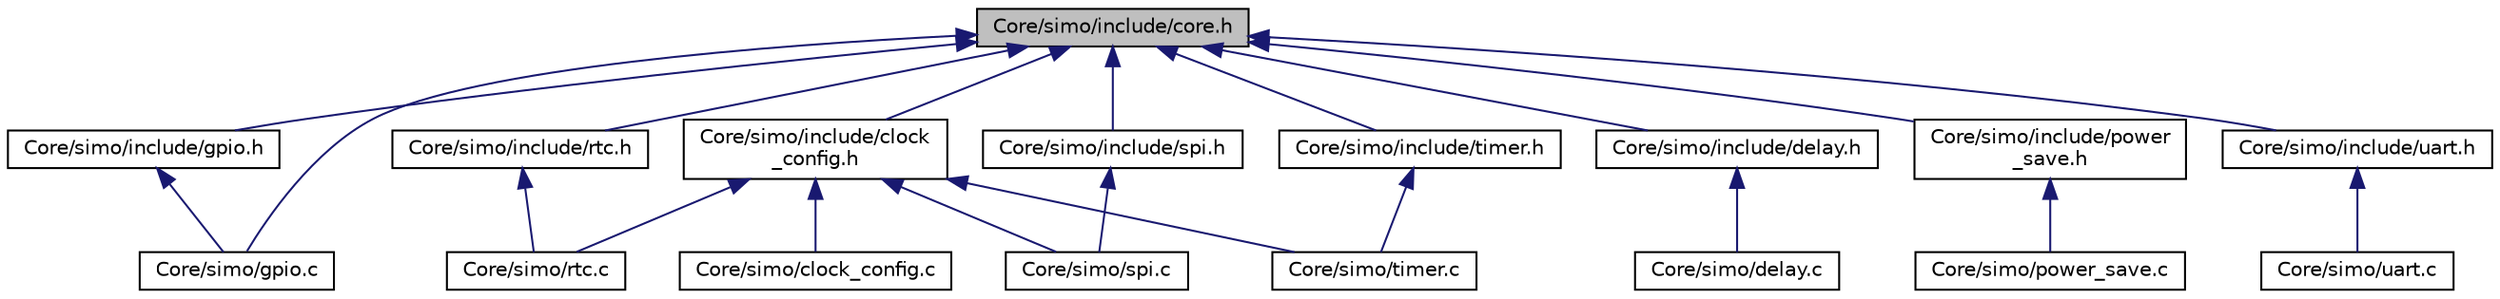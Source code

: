 digraph "Core/simo/include/core.h"
{
 // LATEX_PDF_SIZE
  edge [fontname="Helvetica",fontsize="10",labelfontname="Helvetica",labelfontsize="10"];
  node [fontname="Helvetica",fontsize="10",shape=record];
  Node1 [label="Core/simo/include/core.h",height=0.2,width=0.4,color="black", fillcolor="grey75", style="filled", fontcolor="black",tooltip=" "];
  Node1 -> Node2 [dir="back",color="midnightblue",fontsize="10",style="solid",fontname="Helvetica"];
  Node2 [label="Core/simo/gpio.c",height=0.2,width=0.4,color="black", fillcolor="white", style="filled",URL="$gpio_8c.html",tooltip=" "];
  Node1 -> Node3 [dir="back",color="midnightblue",fontsize="10",style="solid",fontname="Helvetica"];
  Node3 [label="Core/simo/include/clock\l_config.h",height=0.2,width=0.4,color="black", fillcolor="white", style="filled",URL="$clock__config_8h.html",tooltip=" "];
  Node3 -> Node4 [dir="back",color="midnightblue",fontsize="10",style="solid",fontname="Helvetica"];
  Node4 [label="Core/simo/clock_config.c",height=0.2,width=0.4,color="black", fillcolor="white", style="filled",URL="$clock__config_8c.html",tooltip=" "];
  Node3 -> Node5 [dir="back",color="midnightblue",fontsize="10",style="solid",fontname="Helvetica"];
  Node5 [label="Core/simo/rtc.c",height=0.2,width=0.4,color="black", fillcolor="white", style="filled",URL="$rtc_8c.html",tooltip=" "];
  Node3 -> Node6 [dir="back",color="midnightblue",fontsize="10",style="solid",fontname="Helvetica"];
  Node6 [label="Core/simo/spi.c",height=0.2,width=0.4,color="black", fillcolor="white", style="filled",URL="$spi_8c.html",tooltip="Driver para abstraer el hardware SPI."];
  Node3 -> Node7 [dir="back",color="midnightblue",fontsize="10",style="solid",fontname="Helvetica"];
  Node7 [label="Core/simo/timer.c",height=0.2,width=0.4,color="black", fillcolor="white", style="filled",URL="$timer_8c.html",tooltip=" "];
  Node1 -> Node8 [dir="back",color="midnightblue",fontsize="10",style="solid",fontname="Helvetica"];
  Node8 [label="Core/simo/include/delay.h",height=0.2,width=0.4,color="black", fillcolor="white", style="filled",URL="$delay_8h.html",tooltip="Abstraccion de funcion delay bloqueante."];
  Node8 -> Node9 [dir="back",color="midnightblue",fontsize="10",style="solid",fontname="Helvetica"];
  Node9 [label="Core/simo/delay.c",height=0.2,width=0.4,color="black", fillcolor="white", style="filled",URL="$delay_8c.html",tooltip=" "];
  Node1 -> Node10 [dir="back",color="midnightblue",fontsize="10",style="solid",fontname="Helvetica"];
  Node10 [label="Core/simo/include/gpio.h",height=0.2,width=0.4,color="black", fillcolor="white", style="filled",URL="$gpio_8h.html",tooltip="Driver para abstraer el hardware GPIO del microcontrolador."];
  Node10 -> Node2 [dir="back",color="midnightblue",fontsize="10",style="solid",fontname="Helvetica"];
  Node1 -> Node11 [dir="back",color="midnightblue",fontsize="10",style="solid",fontname="Helvetica"];
  Node11 [label="Core/simo/include/power\l_save.h",height=0.2,width=0.4,color="black", fillcolor="white", style="filled",URL="$power__save_8h.html",tooltip=" "];
  Node11 -> Node12 [dir="back",color="midnightblue",fontsize="10",style="solid",fontname="Helvetica"];
  Node12 [label="Core/simo/power_save.c",height=0.2,width=0.4,color="black", fillcolor="white", style="filled",URL="$power__save_8c.html",tooltip="Driver para abstraer las funciones de power save en micros ARM."];
  Node1 -> Node13 [dir="back",color="midnightblue",fontsize="10",style="solid",fontname="Helvetica"];
  Node13 [label="Core/simo/include/rtc.h",height=0.2,width=0.4,color="black", fillcolor="white", style="filled",URL="$rtc_8h.html",tooltip="Abstracion para utilizar el hardware RTC."];
  Node13 -> Node5 [dir="back",color="midnightblue",fontsize="10",style="solid",fontname="Helvetica"];
  Node1 -> Node14 [dir="back",color="midnightblue",fontsize="10",style="solid",fontname="Helvetica"];
  Node14 [label="Core/simo/include/spi.h",height=0.2,width=0.4,color="black", fillcolor="white", style="filled",URL="$spi_8h.html",tooltip="Driver para abstraer hardware SPI."];
  Node14 -> Node6 [dir="back",color="midnightblue",fontsize="10",style="solid",fontname="Helvetica"];
  Node1 -> Node15 [dir="back",color="midnightblue",fontsize="10",style="solid",fontname="Helvetica"];
  Node15 [label="Core/simo/include/timer.h",height=0.2,width=0.4,color="black", fillcolor="white", style="filled",URL="$timer_8h.html",tooltip="Driver para abstraer el hardware timer."];
  Node15 -> Node7 [dir="back",color="midnightblue",fontsize="10",style="solid",fontname="Helvetica"];
  Node1 -> Node16 [dir="back",color="midnightblue",fontsize="10",style="solid",fontname="Helvetica"];
  Node16 [label="Core/simo/include/uart.h",height=0.2,width=0.4,color="black", fillcolor="white", style="filled",URL="$uart_8h.html",tooltip="Driver para abstraer el hardware UART."];
  Node16 -> Node17 [dir="back",color="midnightblue",fontsize="10",style="solid",fontname="Helvetica"];
  Node17 [label="Core/simo/uart.c",height=0.2,width=0.4,color="black", fillcolor="white", style="filled",URL="$uart_8c.html",tooltip=" "];
}
